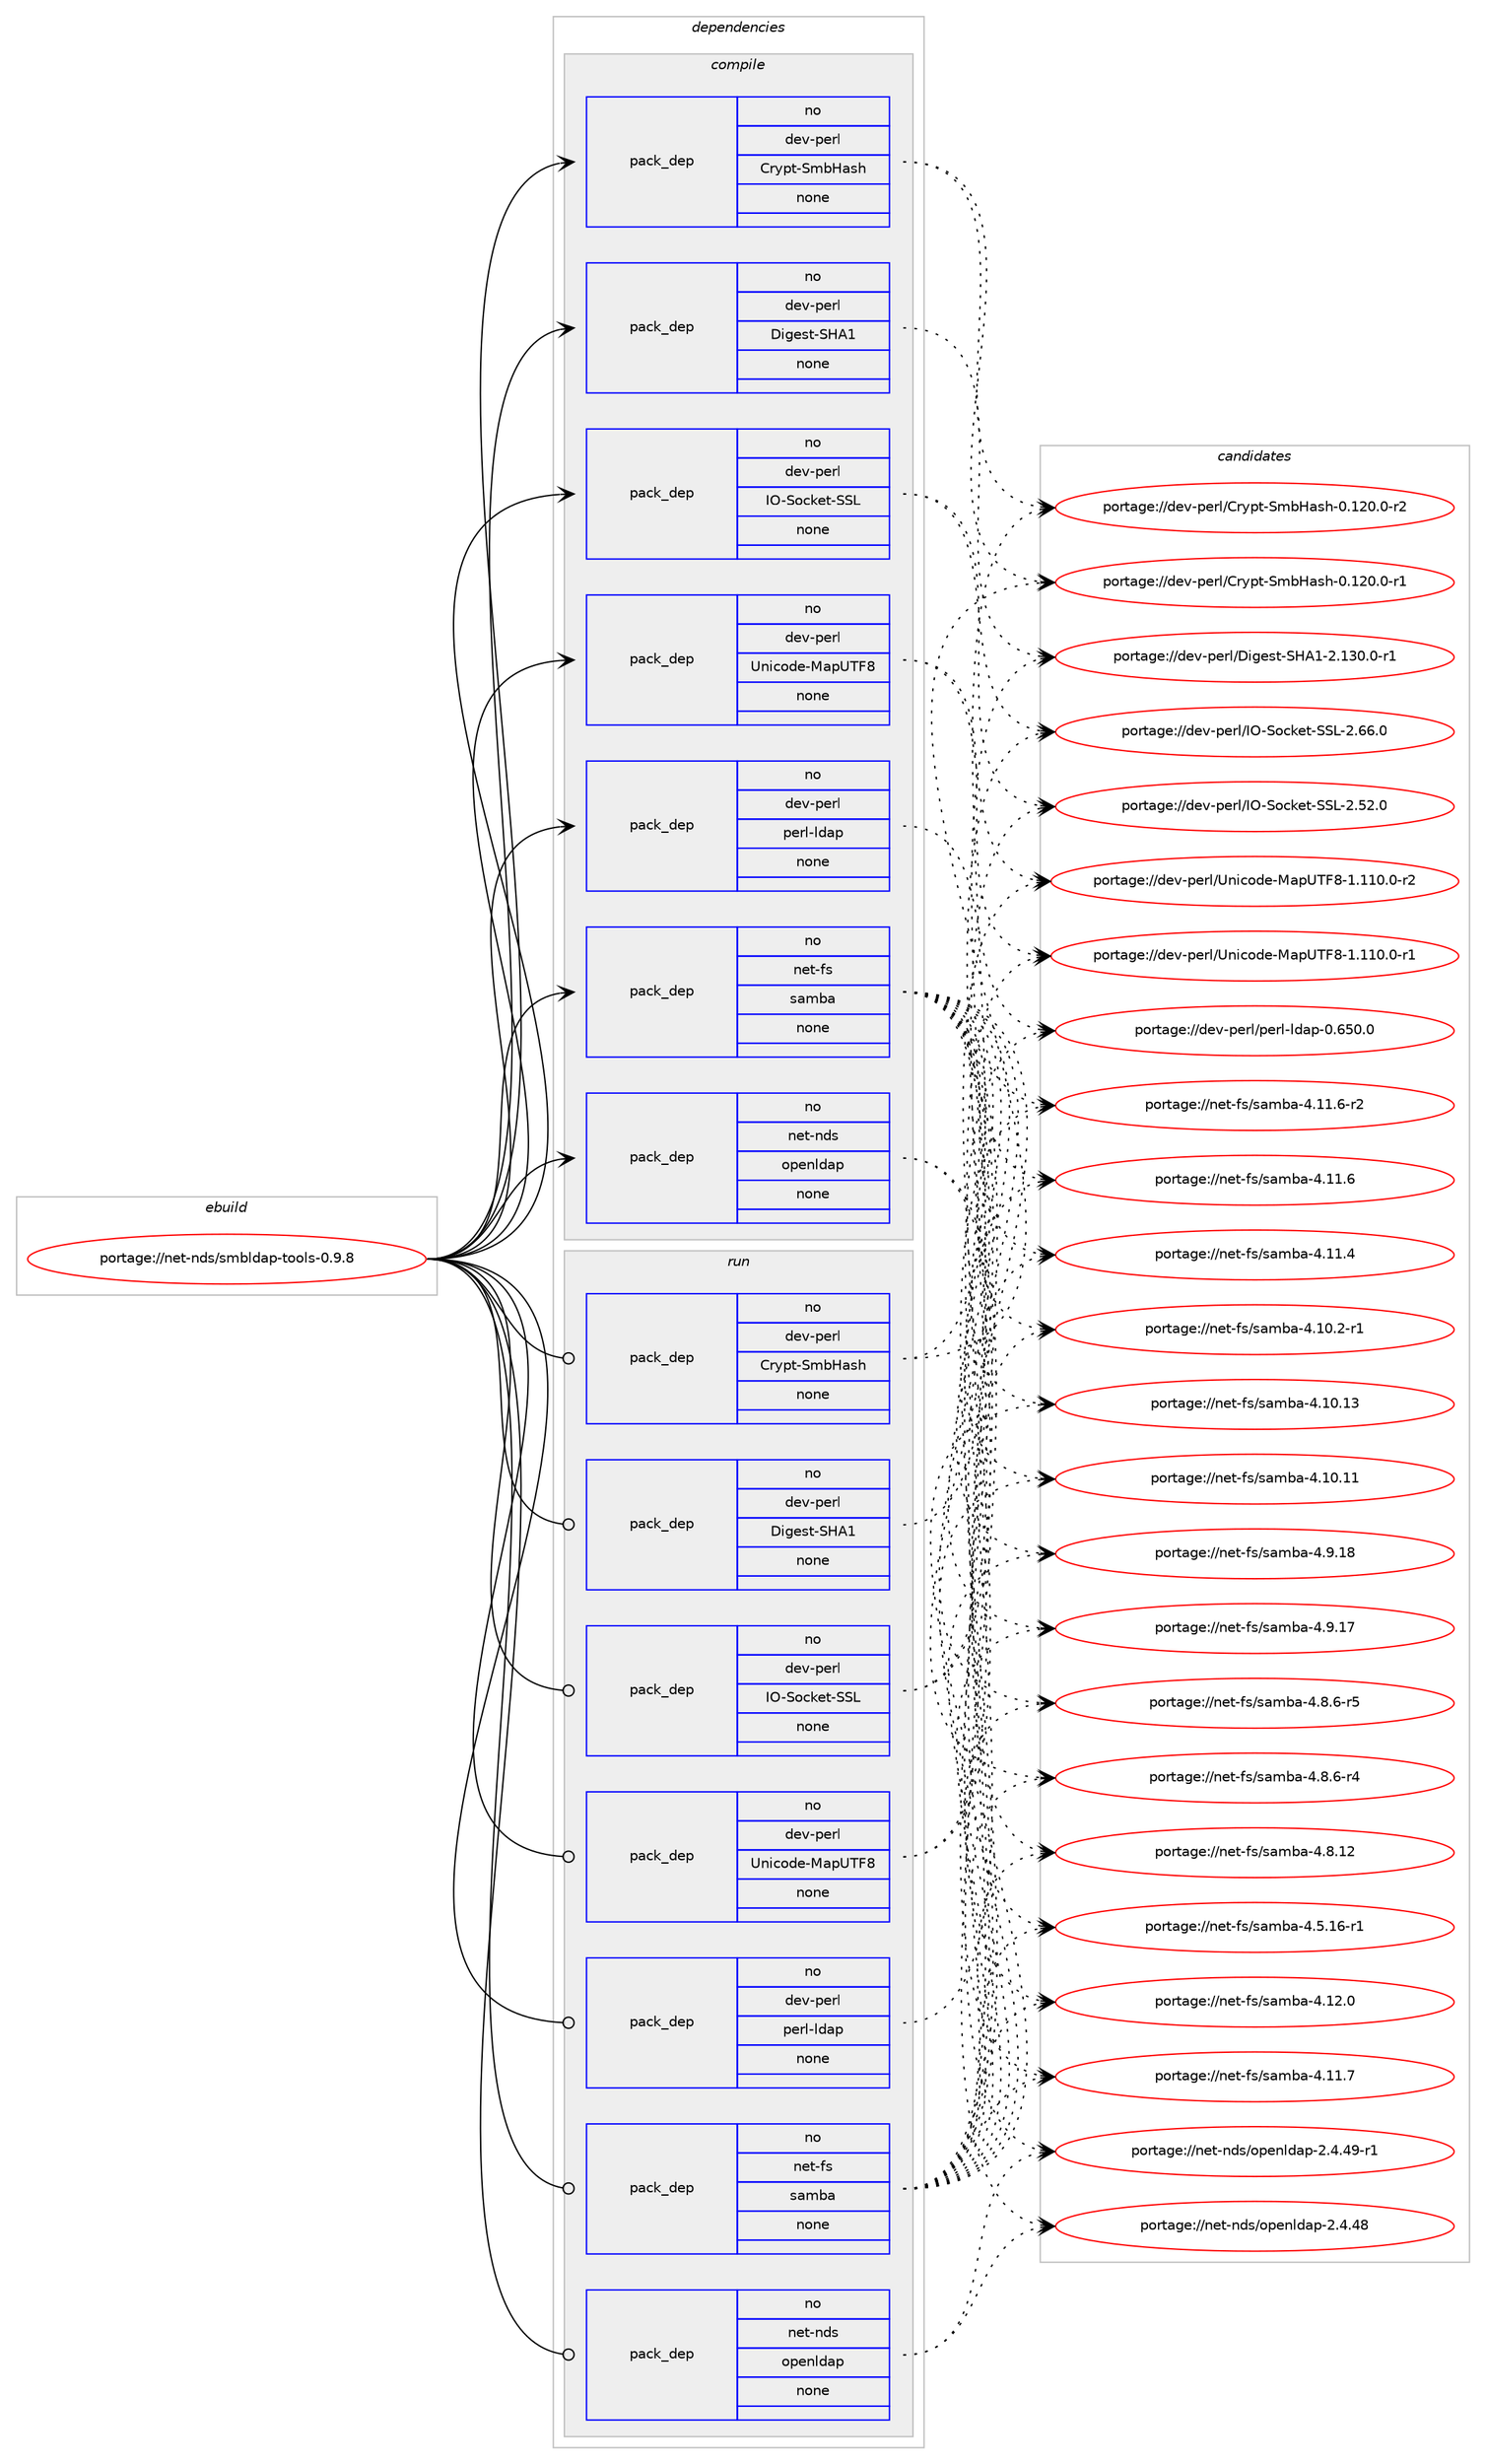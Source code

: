 digraph prolog {

# *************
# Graph options
# *************

newrank=true;
concentrate=true;
compound=true;
graph [rankdir=LR,fontname=Helvetica,fontsize=10,ranksep=1.5];#, ranksep=2.5, nodesep=0.2];
edge  [arrowhead=vee];
node  [fontname=Helvetica,fontsize=10];

# **********
# The ebuild
# **********

subgraph cluster_leftcol {
color=gray;
rank=same;
label=<<i>ebuild</i>>;
id [label="portage://net-nds/smbldap-tools-0.9.8", color=red, width=4, href="../net-nds/smbldap-tools-0.9.8.svg"];
}

# ****************
# The dependencies
# ****************

subgraph cluster_midcol {
color=gray;
label=<<i>dependencies</i>>;
subgraph cluster_compile {
fillcolor="#eeeeee";
style=filled;
label=<<i>compile</i>>;
subgraph pack39580 {
dependency49778 [label=<<TABLE BORDER="0" CELLBORDER="1" CELLSPACING="0" CELLPADDING="4" WIDTH="220"><TR><TD ROWSPAN="6" CELLPADDING="30">pack_dep</TD></TR><TR><TD WIDTH="110">no</TD></TR><TR><TD>dev-perl</TD></TR><TR><TD>Crypt-SmbHash</TD></TR><TR><TD>none</TD></TR><TR><TD></TD></TR></TABLE>>, shape=none, color=blue];
}
id:e -> dependency49778:w [weight=20,style="solid",arrowhead="vee"];
subgraph pack39581 {
dependency49779 [label=<<TABLE BORDER="0" CELLBORDER="1" CELLSPACING="0" CELLPADDING="4" WIDTH="220"><TR><TD ROWSPAN="6" CELLPADDING="30">pack_dep</TD></TR><TR><TD WIDTH="110">no</TD></TR><TR><TD>dev-perl</TD></TR><TR><TD>Digest-SHA1</TD></TR><TR><TD>none</TD></TR><TR><TD></TD></TR></TABLE>>, shape=none, color=blue];
}
id:e -> dependency49779:w [weight=20,style="solid",arrowhead="vee"];
subgraph pack39582 {
dependency49780 [label=<<TABLE BORDER="0" CELLBORDER="1" CELLSPACING="0" CELLPADDING="4" WIDTH="220"><TR><TD ROWSPAN="6" CELLPADDING="30">pack_dep</TD></TR><TR><TD WIDTH="110">no</TD></TR><TR><TD>dev-perl</TD></TR><TR><TD>IO-Socket-SSL</TD></TR><TR><TD>none</TD></TR><TR><TD></TD></TR></TABLE>>, shape=none, color=blue];
}
id:e -> dependency49780:w [weight=20,style="solid",arrowhead="vee"];
subgraph pack39583 {
dependency49781 [label=<<TABLE BORDER="0" CELLBORDER="1" CELLSPACING="0" CELLPADDING="4" WIDTH="220"><TR><TD ROWSPAN="6" CELLPADDING="30">pack_dep</TD></TR><TR><TD WIDTH="110">no</TD></TR><TR><TD>dev-perl</TD></TR><TR><TD>Unicode-MapUTF8</TD></TR><TR><TD>none</TD></TR><TR><TD></TD></TR></TABLE>>, shape=none, color=blue];
}
id:e -> dependency49781:w [weight=20,style="solid",arrowhead="vee"];
subgraph pack39584 {
dependency49782 [label=<<TABLE BORDER="0" CELLBORDER="1" CELLSPACING="0" CELLPADDING="4" WIDTH="220"><TR><TD ROWSPAN="6" CELLPADDING="30">pack_dep</TD></TR><TR><TD WIDTH="110">no</TD></TR><TR><TD>dev-perl</TD></TR><TR><TD>perl-ldap</TD></TR><TR><TD>none</TD></TR><TR><TD></TD></TR></TABLE>>, shape=none, color=blue];
}
id:e -> dependency49782:w [weight=20,style="solid",arrowhead="vee"];
subgraph pack39585 {
dependency49783 [label=<<TABLE BORDER="0" CELLBORDER="1" CELLSPACING="0" CELLPADDING="4" WIDTH="220"><TR><TD ROWSPAN="6" CELLPADDING="30">pack_dep</TD></TR><TR><TD WIDTH="110">no</TD></TR><TR><TD>net-fs</TD></TR><TR><TD>samba</TD></TR><TR><TD>none</TD></TR><TR><TD></TD></TR></TABLE>>, shape=none, color=blue];
}
id:e -> dependency49783:w [weight=20,style="solid",arrowhead="vee"];
subgraph pack39586 {
dependency49784 [label=<<TABLE BORDER="0" CELLBORDER="1" CELLSPACING="0" CELLPADDING="4" WIDTH="220"><TR><TD ROWSPAN="6" CELLPADDING="30">pack_dep</TD></TR><TR><TD WIDTH="110">no</TD></TR><TR><TD>net-nds</TD></TR><TR><TD>openldap</TD></TR><TR><TD>none</TD></TR><TR><TD></TD></TR></TABLE>>, shape=none, color=blue];
}
id:e -> dependency49784:w [weight=20,style="solid",arrowhead="vee"];
}
subgraph cluster_compileandrun {
fillcolor="#eeeeee";
style=filled;
label=<<i>compile and run</i>>;
}
subgraph cluster_run {
fillcolor="#eeeeee";
style=filled;
label=<<i>run</i>>;
subgraph pack39587 {
dependency49785 [label=<<TABLE BORDER="0" CELLBORDER="1" CELLSPACING="0" CELLPADDING="4" WIDTH="220"><TR><TD ROWSPAN="6" CELLPADDING="30">pack_dep</TD></TR><TR><TD WIDTH="110">no</TD></TR><TR><TD>dev-perl</TD></TR><TR><TD>Crypt-SmbHash</TD></TR><TR><TD>none</TD></TR><TR><TD></TD></TR></TABLE>>, shape=none, color=blue];
}
id:e -> dependency49785:w [weight=20,style="solid",arrowhead="odot"];
subgraph pack39588 {
dependency49786 [label=<<TABLE BORDER="0" CELLBORDER="1" CELLSPACING="0" CELLPADDING="4" WIDTH="220"><TR><TD ROWSPAN="6" CELLPADDING="30">pack_dep</TD></TR><TR><TD WIDTH="110">no</TD></TR><TR><TD>dev-perl</TD></TR><TR><TD>Digest-SHA1</TD></TR><TR><TD>none</TD></TR><TR><TD></TD></TR></TABLE>>, shape=none, color=blue];
}
id:e -> dependency49786:w [weight=20,style="solid",arrowhead="odot"];
subgraph pack39589 {
dependency49787 [label=<<TABLE BORDER="0" CELLBORDER="1" CELLSPACING="0" CELLPADDING="4" WIDTH="220"><TR><TD ROWSPAN="6" CELLPADDING="30">pack_dep</TD></TR><TR><TD WIDTH="110">no</TD></TR><TR><TD>dev-perl</TD></TR><TR><TD>IO-Socket-SSL</TD></TR><TR><TD>none</TD></TR><TR><TD></TD></TR></TABLE>>, shape=none, color=blue];
}
id:e -> dependency49787:w [weight=20,style="solid",arrowhead="odot"];
subgraph pack39590 {
dependency49788 [label=<<TABLE BORDER="0" CELLBORDER="1" CELLSPACING="0" CELLPADDING="4" WIDTH="220"><TR><TD ROWSPAN="6" CELLPADDING="30">pack_dep</TD></TR><TR><TD WIDTH="110">no</TD></TR><TR><TD>dev-perl</TD></TR><TR><TD>Unicode-MapUTF8</TD></TR><TR><TD>none</TD></TR><TR><TD></TD></TR></TABLE>>, shape=none, color=blue];
}
id:e -> dependency49788:w [weight=20,style="solid",arrowhead="odot"];
subgraph pack39591 {
dependency49789 [label=<<TABLE BORDER="0" CELLBORDER="1" CELLSPACING="0" CELLPADDING="4" WIDTH="220"><TR><TD ROWSPAN="6" CELLPADDING="30">pack_dep</TD></TR><TR><TD WIDTH="110">no</TD></TR><TR><TD>dev-perl</TD></TR><TR><TD>perl-ldap</TD></TR><TR><TD>none</TD></TR><TR><TD></TD></TR></TABLE>>, shape=none, color=blue];
}
id:e -> dependency49789:w [weight=20,style="solid",arrowhead="odot"];
subgraph pack39592 {
dependency49790 [label=<<TABLE BORDER="0" CELLBORDER="1" CELLSPACING="0" CELLPADDING="4" WIDTH="220"><TR><TD ROWSPAN="6" CELLPADDING="30">pack_dep</TD></TR><TR><TD WIDTH="110">no</TD></TR><TR><TD>net-fs</TD></TR><TR><TD>samba</TD></TR><TR><TD>none</TD></TR><TR><TD></TD></TR></TABLE>>, shape=none, color=blue];
}
id:e -> dependency49790:w [weight=20,style="solid",arrowhead="odot"];
subgraph pack39593 {
dependency49791 [label=<<TABLE BORDER="0" CELLBORDER="1" CELLSPACING="0" CELLPADDING="4" WIDTH="220"><TR><TD ROWSPAN="6" CELLPADDING="30">pack_dep</TD></TR><TR><TD WIDTH="110">no</TD></TR><TR><TD>net-nds</TD></TR><TR><TD>openldap</TD></TR><TR><TD>none</TD></TR><TR><TD></TD></TR></TABLE>>, shape=none, color=blue];
}
id:e -> dependency49791:w [weight=20,style="solid",arrowhead="odot"];
}
}

# **************
# The candidates
# **************

subgraph cluster_choices {
rank=same;
color=gray;
label=<<i>candidates</i>>;

subgraph choice39580 {
color=black;
nodesep=1;
choice100101118451121011141084767114121112116458310998729711510445484649504846484511450 [label="portage://dev-perl/Crypt-SmbHash-0.120.0-r2", color=red, width=4,href="../dev-perl/Crypt-SmbHash-0.120.0-r2.svg"];
choice100101118451121011141084767114121112116458310998729711510445484649504846484511449 [label="portage://dev-perl/Crypt-SmbHash-0.120.0-r1", color=red, width=4,href="../dev-perl/Crypt-SmbHash-0.120.0-r1.svg"];
dependency49778:e -> choice100101118451121011141084767114121112116458310998729711510445484649504846484511450:w [style=dotted,weight="100"];
dependency49778:e -> choice100101118451121011141084767114121112116458310998729711510445484649504846484511449:w [style=dotted,weight="100"];
}
subgraph choice39581 {
color=black;
nodesep=1;
choice100101118451121011141084768105103101115116458372654945504649514846484511449 [label="portage://dev-perl/Digest-SHA1-2.130.0-r1", color=red, width=4,href="../dev-perl/Digest-SHA1-2.130.0-r1.svg"];
dependency49779:e -> choice100101118451121011141084768105103101115116458372654945504649514846484511449:w [style=dotted,weight="100"];
}
subgraph choice39582 {
color=black;
nodesep=1;
choice100101118451121011141084773794583111991071011164583837645504654544648 [label="portage://dev-perl/IO-Socket-SSL-2.66.0", color=red, width=4,href="../dev-perl/IO-Socket-SSL-2.66.0.svg"];
choice100101118451121011141084773794583111991071011164583837645504653504648 [label="portage://dev-perl/IO-Socket-SSL-2.52.0", color=red, width=4,href="../dev-perl/IO-Socket-SSL-2.52.0.svg"];
dependency49780:e -> choice100101118451121011141084773794583111991071011164583837645504654544648:w [style=dotted,weight="100"];
dependency49780:e -> choice100101118451121011141084773794583111991071011164583837645504653504648:w [style=dotted,weight="100"];
}
subgraph choice39583 {
color=black;
nodesep=1;
choice100101118451121011141084785110105991111001014577971128584705645494649494846484511450 [label="portage://dev-perl/Unicode-MapUTF8-1.110.0-r2", color=red, width=4,href="../dev-perl/Unicode-MapUTF8-1.110.0-r2.svg"];
choice100101118451121011141084785110105991111001014577971128584705645494649494846484511449 [label="portage://dev-perl/Unicode-MapUTF8-1.110.0-r1", color=red, width=4,href="../dev-perl/Unicode-MapUTF8-1.110.0-r1.svg"];
dependency49781:e -> choice100101118451121011141084785110105991111001014577971128584705645494649494846484511450:w [style=dotted,weight="100"];
dependency49781:e -> choice100101118451121011141084785110105991111001014577971128584705645494649494846484511449:w [style=dotted,weight="100"];
}
subgraph choice39584 {
color=black;
nodesep=1;
choice100101118451121011141084711210111410845108100971124548465453484648 [label="portage://dev-perl/perl-ldap-0.650.0", color=red, width=4,href="../dev-perl/perl-ldap-0.650.0.svg"];
dependency49782:e -> choice100101118451121011141084711210111410845108100971124548465453484648:w [style=dotted,weight="100"];
}
subgraph choice39585 {
color=black;
nodesep=1;
choice110101116451021154711597109989745524657464956 [label="portage://net-fs/samba-4.9.18", color=red, width=4,href="../net-fs/samba-4.9.18.svg"];
choice110101116451021154711597109989745524657464955 [label="portage://net-fs/samba-4.9.17", color=red, width=4,href="../net-fs/samba-4.9.17.svg"];
choice11010111645102115471159710998974552465646544511453 [label="portage://net-fs/samba-4.8.6-r5", color=red, width=4,href="../net-fs/samba-4.8.6-r5.svg"];
choice11010111645102115471159710998974552465646544511452 [label="portage://net-fs/samba-4.8.6-r4", color=red, width=4,href="../net-fs/samba-4.8.6-r4.svg"];
choice110101116451021154711597109989745524656464950 [label="portage://net-fs/samba-4.8.12", color=red, width=4,href="../net-fs/samba-4.8.12.svg"];
choice1101011164510211547115971099897455246534649544511449 [label="portage://net-fs/samba-4.5.16-r1", color=red, width=4,href="../net-fs/samba-4.5.16-r1.svg"];
choice110101116451021154711597109989745524649504648 [label="portage://net-fs/samba-4.12.0", color=red, width=4,href="../net-fs/samba-4.12.0.svg"];
choice110101116451021154711597109989745524649494655 [label="portage://net-fs/samba-4.11.7", color=red, width=4,href="../net-fs/samba-4.11.7.svg"];
choice1101011164510211547115971099897455246494946544511450 [label="portage://net-fs/samba-4.11.6-r2", color=red, width=4,href="../net-fs/samba-4.11.6-r2.svg"];
choice110101116451021154711597109989745524649494654 [label="portage://net-fs/samba-4.11.6", color=red, width=4,href="../net-fs/samba-4.11.6.svg"];
choice110101116451021154711597109989745524649494652 [label="portage://net-fs/samba-4.11.4", color=red, width=4,href="../net-fs/samba-4.11.4.svg"];
choice1101011164510211547115971099897455246494846504511449 [label="portage://net-fs/samba-4.10.2-r1", color=red, width=4,href="../net-fs/samba-4.10.2-r1.svg"];
choice11010111645102115471159710998974552464948464951 [label="portage://net-fs/samba-4.10.13", color=red, width=4,href="../net-fs/samba-4.10.13.svg"];
choice11010111645102115471159710998974552464948464949 [label="portage://net-fs/samba-4.10.11", color=red, width=4,href="../net-fs/samba-4.10.11.svg"];
dependency49783:e -> choice110101116451021154711597109989745524657464956:w [style=dotted,weight="100"];
dependency49783:e -> choice110101116451021154711597109989745524657464955:w [style=dotted,weight="100"];
dependency49783:e -> choice11010111645102115471159710998974552465646544511453:w [style=dotted,weight="100"];
dependency49783:e -> choice11010111645102115471159710998974552465646544511452:w [style=dotted,weight="100"];
dependency49783:e -> choice110101116451021154711597109989745524656464950:w [style=dotted,weight="100"];
dependency49783:e -> choice1101011164510211547115971099897455246534649544511449:w [style=dotted,weight="100"];
dependency49783:e -> choice110101116451021154711597109989745524649504648:w [style=dotted,weight="100"];
dependency49783:e -> choice110101116451021154711597109989745524649494655:w [style=dotted,weight="100"];
dependency49783:e -> choice1101011164510211547115971099897455246494946544511450:w [style=dotted,weight="100"];
dependency49783:e -> choice110101116451021154711597109989745524649494654:w [style=dotted,weight="100"];
dependency49783:e -> choice110101116451021154711597109989745524649494652:w [style=dotted,weight="100"];
dependency49783:e -> choice1101011164510211547115971099897455246494846504511449:w [style=dotted,weight="100"];
dependency49783:e -> choice11010111645102115471159710998974552464948464951:w [style=dotted,weight="100"];
dependency49783:e -> choice11010111645102115471159710998974552464948464949:w [style=dotted,weight="100"];
}
subgraph choice39586 {
color=black;
nodesep=1;
choice110101116451101001154711111210111010810097112455046524652574511449 [label="portage://net-nds/openldap-2.4.49-r1", color=red, width=4,href="../net-nds/openldap-2.4.49-r1.svg"];
choice11010111645110100115471111121011101081009711245504652465256 [label="portage://net-nds/openldap-2.4.48", color=red, width=4,href="../net-nds/openldap-2.4.48.svg"];
dependency49784:e -> choice110101116451101001154711111210111010810097112455046524652574511449:w [style=dotted,weight="100"];
dependency49784:e -> choice11010111645110100115471111121011101081009711245504652465256:w [style=dotted,weight="100"];
}
subgraph choice39587 {
color=black;
nodesep=1;
choice100101118451121011141084767114121112116458310998729711510445484649504846484511450 [label="portage://dev-perl/Crypt-SmbHash-0.120.0-r2", color=red, width=4,href="../dev-perl/Crypt-SmbHash-0.120.0-r2.svg"];
choice100101118451121011141084767114121112116458310998729711510445484649504846484511449 [label="portage://dev-perl/Crypt-SmbHash-0.120.0-r1", color=red, width=4,href="../dev-perl/Crypt-SmbHash-0.120.0-r1.svg"];
dependency49785:e -> choice100101118451121011141084767114121112116458310998729711510445484649504846484511450:w [style=dotted,weight="100"];
dependency49785:e -> choice100101118451121011141084767114121112116458310998729711510445484649504846484511449:w [style=dotted,weight="100"];
}
subgraph choice39588 {
color=black;
nodesep=1;
choice100101118451121011141084768105103101115116458372654945504649514846484511449 [label="portage://dev-perl/Digest-SHA1-2.130.0-r1", color=red, width=4,href="../dev-perl/Digest-SHA1-2.130.0-r1.svg"];
dependency49786:e -> choice100101118451121011141084768105103101115116458372654945504649514846484511449:w [style=dotted,weight="100"];
}
subgraph choice39589 {
color=black;
nodesep=1;
choice100101118451121011141084773794583111991071011164583837645504654544648 [label="portage://dev-perl/IO-Socket-SSL-2.66.0", color=red, width=4,href="../dev-perl/IO-Socket-SSL-2.66.0.svg"];
choice100101118451121011141084773794583111991071011164583837645504653504648 [label="portage://dev-perl/IO-Socket-SSL-2.52.0", color=red, width=4,href="../dev-perl/IO-Socket-SSL-2.52.0.svg"];
dependency49787:e -> choice100101118451121011141084773794583111991071011164583837645504654544648:w [style=dotted,weight="100"];
dependency49787:e -> choice100101118451121011141084773794583111991071011164583837645504653504648:w [style=dotted,weight="100"];
}
subgraph choice39590 {
color=black;
nodesep=1;
choice100101118451121011141084785110105991111001014577971128584705645494649494846484511450 [label="portage://dev-perl/Unicode-MapUTF8-1.110.0-r2", color=red, width=4,href="../dev-perl/Unicode-MapUTF8-1.110.0-r2.svg"];
choice100101118451121011141084785110105991111001014577971128584705645494649494846484511449 [label="portage://dev-perl/Unicode-MapUTF8-1.110.0-r1", color=red, width=4,href="../dev-perl/Unicode-MapUTF8-1.110.0-r1.svg"];
dependency49788:e -> choice100101118451121011141084785110105991111001014577971128584705645494649494846484511450:w [style=dotted,weight="100"];
dependency49788:e -> choice100101118451121011141084785110105991111001014577971128584705645494649494846484511449:w [style=dotted,weight="100"];
}
subgraph choice39591 {
color=black;
nodesep=1;
choice100101118451121011141084711210111410845108100971124548465453484648 [label="portage://dev-perl/perl-ldap-0.650.0", color=red, width=4,href="../dev-perl/perl-ldap-0.650.0.svg"];
dependency49789:e -> choice100101118451121011141084711210111410845108100971124548465453484648:w [style=dotted,weight="100"];
}
subgraph choice39592 {
color=black;
nodesep=1;
choice110101116451021154711597109989745524657464956 [label="portage://net-fs/samba-4.9.18", color=red, width=4,href="../net-fs/samba-4.9.18.svg"];
choice110101116451021154711597109989745524657464955 [label="portage://net-fs/samba-4.9.17", color=red, width=4,href="../net-fs/samba-4.9.17.svg"];
choice11010111645102115471159710998974552465646544511453 [label="portage://net-fs/samba-4.8.6-r5", color=red, width=4,href="../net-fs/samba-4.8.6-r5.svg"];
choice11010111645102115471159710998974552465646544511452 [label="portage://net-fs/samba-4.8.6-r4", color=red, width=4,href="../net-fs/samba-4.8.6-r4.svg"];
choice110101116451021154711597109989745524656464950 [label="portage://net-fs/samba-4.8.12", color=red, width=4,href="../net-fs/samba-4.8.12.svg"];
choice1101011164510211547115971099897455246534649544511449 [label="portage://net-fs/samba-4.5.16-r1", color=red, width=4,href="../net-fs/samba-4.5.16-r1.svg"];
choice110101116451021154711597109989745524649504648 [label="portage://net-fs/samba-4.12.0", color=red, width=4,href="../net-fs/samba-4.12.0.svg"];
choice110101116451021154711597109989745524649494655 [label="portage://net-fs/samba-4.11.7", color=red, width=4,href="../net-fs/samba-4.11.7.svg"];
choice1101011164510211547115971099897455246494946544511450 [label="portage://net-fs/samba-4.11.6-r2", color=red, width=4,href="../net-fs/samba-4.11.6-r2.svg"];
choice110101116451021154711597109989745524649494654 [label="portage://net-fs/samba-4.11.6", color=red, width=4,href="../net-fs/samba-4.11.6.svg"];
choice110101116451021154711597109989745524649494652 [label="portage://net-fs/samba-4.11.4", color=red, width=4,href="../net-fs/samba-4.11.4.svg"];
choice1101011164510211547115971099897455246494846504511449 [label="portage://net-fs/samba-4.10.2-r1", color=red, width=4,href="../net-fs/samba-4.10.2-r1.svg"];
choice11010111645102115471159710998974552464948464951 [label="portage://net-fs/samba-4.10.13", color=red, width=4,href="../net-fs/samba-4.10.13.svg"];
choice11010111645102115471159710998974552464948464949 [label="portage://net-fs/samba-4.10.11", color=red, width=4,href="../net-fs/samba-4.10.11.svg"];
dependency49790:e -> choice110101116451021154711597109989745524657464956:w [style=dotted,weight="100"];
dependency49790:e -> choice110101116451021154711597109989745524657464955:w [style=dotted,weight="100"];
dependency49790:e -> choice11010111645102115471159710998974552465646544511453:w [style=dotted,weight="100"];
dependency49790:e -> choice11010111645102115471159710998974552465646544511452:w [style=dotted,weight="100"];
dependency49790:e -> choice110101116451021154711597109989745524656464950:w [style=dotted,weight="100"];
dependency49790:e -> choice1101011164510211547115971099897455246534649544511449:w [style=dotted,weight="100"];
dependency49790:e -> choice110101116451021154711597109989745524649504648:w [style=dotted,weight="100"];
dependency49790:e -> choice110101116451021154711597109989745524649494655:w [style=dotted,weight="100"];
dependency49790:e -> choice1101011164510211547115971099897455246494946544511450:w [style=dotted,weight="100"];
dependency49790:e -> choice110101116451021154711597109989745524649494654:w [style=dotted,weight="100"];
dependency49790:e -> choice110101116451021154711597109989745524649494652:w [style=dotted,weight="100"];
dependency49790:e -> choice1101011164510211547115971099897455246494846504511449:w [style=dotted,weight="100"];
dependency49790:e -> choice11010111645102115471159710998974552464948464951:w [style=dotted,weight="100"];
dependency49790:e -> choice11010111645102115471159710998974552464948464949:w [style=dotted,weight="100"];
}
subgraph choice39593 {
color=black;
nodesep=1;
choice110101116451101001154711111210111010810097112455046524652574511449 [label="portage://net-nds/openldap-2.4.49-r1", color=red, width=4,href="../net-nds/openldap-2.4.49-r1.svg"];
choice11010111645110100115471111121011101081009711245504652465256 [label="portage://net-nds/openldap-2.4.48", color=red, width=4,href="../net-nds/openldap-2.4.48.svg"];
dependency49791:e -> choice110101116451101001154711111210111010810097112455046524652574511449:w [style=dotted,weight="100"];
dependency49791:e -> choice11010111645110100115471111121011101081009711245504652465256:w [style=dotted,weight="100"];
}
}

}
